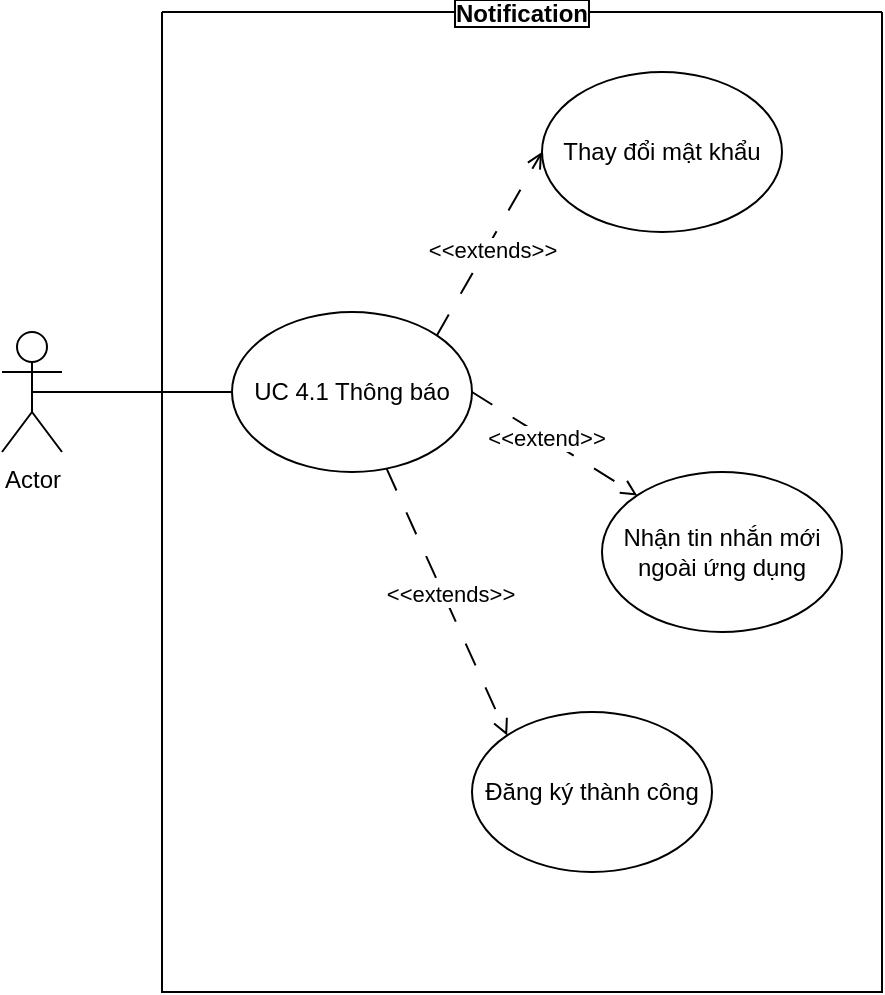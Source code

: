 <mxfile version="26.0.9">
  <diagram name="Page-1" id="KCE2GymwQ7eaOI1FGNmd">
    <mxGraphModel dx="1434" dy="836" grid="1" gridSize="10" guides="1" tooltips="1" connect="1" arrows="1" fold="1" page="1" pageScale="1" pageWidth="850" pageHeight="1100" math="0" shadow="0">
      <root>
        <mxCell id="0" />
        <mxCell id="1" parent="0" />
        <mxCell id="3Xoalq3VqeEcLa8LHWFX-5" style="rounded=0;orthogonalLoop=1;jettySize=auto;html=1;exitX=0.5;exitY=0.5;exitDx=0;exitDy=0;exitPerimeter=0;entryX=0;entryY=0.5;entryDx=0;entryDy=0;endArrow=none;startFill=0;" edge="1" parent="1" source="3Xoalq3VqeEcLa8LHWFX-1" target="3Xoalq3VqeEcLa8LHWFX-4">
          <mxGeometry relative="1" as="geometry" />
        </mxCell>
        <mxCell id="3Xoalq3VqeEcLa8LHWFX-1" value="Actor" style="shape=umlActor;verticalLabelPosition=bottom;verticalAlign=top;html=1;outlineConnect=0;" vertex="1" parent="1">
          <mxGeometry x="190" y="270" width="30" height="60" as="geometry" />
        </mxCell>
        <mxCell id="3Xoalq3VqeEcLa8LHWFX-2" value="Notification" style="swimlane;startSize=0;labelBackgroundColor=default;labelBorderColor=default;" vertex="1" parent="1">
          <mxGeometry x="270" y="110" width="360" height="490" as="geometry" />
        </mxCell>
        <mxCell id="3Xoalq3VqeEcLa8LHWFX-8" style="rounded=0;orthogonalLoop=1;jettySize=auto;html=1;exitX=1;exitY=0;exitDx=0;exitDy=0;entryX=0;entryY=0.5;entryDx=0;entryDy=0;dashed=1;dashPattern=12 12;endArrow=open;endFill=0;" edge="1" parent="3Xoalq3VqeEcLa8LHWFX-2" source="3Xoalq3VqeEcLa8LHWFX-4" target="3Xoalq3VqeEcLa8LHWFX-6">
          <mxGeometry relative="1" as="geometry" />
        </mxCell>
        <mxCell id="3Xoalq3VqeEcLa8LHWFX-11" value="&amp;lt;&amp;lt;extends&amp;gt;&amp;gt;" style="edgeLabel;html=1;align=center;verticalAlign=middle;resizable=0;points=[];" vertex="1" connectable="0" parent="3Xoalq3VqeEcLa8LHWFX-8">
          <mxGeometry x="-0.049" y="-2" relative="1" as="geometry">
            <mxPoint as="offset" />
          </mxGeometry>
        </mxCell>
        <mxCell id="3Xoalq3VqeEcLa8LHWFX-9" style="rounded=0;orthogonalLoop=1;jettySize=auto;html=1;exitX=1;exitY=0.5;exitDx=0;exitDy=0;entryX=0;entryY=0;entryDx=0;entryDy=0;dashed=1;dashPattern=12 12;endArrow=open;endFill=0;" edge="1" parent="3Xoalq3VqeEcLa8LHWFX-2" source="3Xoalq3VqeEcLa8LHWFX-4" target="3Xoalq3VqeEcLa8LHWFX-7">
          <mxGeometry relative="1" as="geometry" />
        </mxCell>
        <mxCell id="3Xoalq3VqeEcLa8LHWFX-10" value="&amp;lt;&amp;lt;extend&amp;gt;&amp;gt;" style="edgeLabel;html=1;align=center;verticalAlign=middle;resizable=0;points=[];" vertex="1" connectable="0" parent="3Xoalq3VqeEcLa8LHWFX-9">
          <mxGeometry x="-0.115" relative="1" as="geometry">
            <mxPoint as="offset" />
          </mxGeometry>
        </mxCell>
        <mxCell id="3Xoalq3VqeEcLa8LHWFX-13" style="rounded=0;orthogonalLoop=1;jettySize=auto;html=1;entryX=0;entryY=0;entryDx=0;entryDy=0;dashed=1;dashPattern=12 12;endArrow=open;endFill=0;" edge="1" parent="3Xoalq3VqeEcLa8LHWFX-2" source="3Xoalq3VqeEcLa8LHWFX-4" target="3Xoalq3VqeEcLa8LHWFX-12">
          <mxGeometry relative="1" as="geometry" />
        </mxCell>
        <mxCell id="3Xoalq3VqeEcLa8LHWFX-14" value="&amp;lt;&amp;lt;extends&amp;gt;&amp;gt;" style="edgeLabel;html=1;align=center;verticalAlign=middle;resizable=0;points=[];" vertex="1" connectable="0" parent="3Xoalq3VqeEcLa8LHWFX-13">
          <mxGeometry x="-0.041" y="3" relative="1" as="geometry">
            <mxPoint as="offset" />
          </mxGeometry>
        </mxCell>
        <mxCell id="3Xoalq3VqeEcLa8LHWFX-4" value="UC 4.1 Thông báo" style="ellipse;whiteSpace=wrap;html=1;" vertex="1" parent="3Xoalq3VqeEcLa8LHWFX-2">
          <mxGeometry x="35" y="150" width="120" height="80" as="geometry" />
        </mxCell>
        <mxCell id="3Xoalq3VqeEcLa8LHWFX-6" value="Thay đổi mật khẩu" style="ellipse;whiteSpace=wrap;html=1;" vertex="1" parent="3Xoalq3VqeEcLa8LHWFX-2">
          <mxGeometry x="190" y="30" width="120" height="80" as="geometry" />
        </mxCell>
        <mxCell id="3Xoalq3VqeEcLa8LHWFX-7" value="Nhận tin nhắn mới ngoài ứng dụng" style="ellipse;whiteSpace=wrap;html=1;" vertex="1" parent="3Xoalq3VqeEcLa8LHWFX-2">
          <mxGeometry x="220" y="230" width="120" height="80" as="geometry" />
        </mxCell>
        <mxCell id="3Xoalq3VqeEcLa8LHWFX-12" value="Đăng ký thành công" style="ellipse;whiteSpace=wrap;html=1;" vertex="1" parent="3Xoalq3VqeEcLa8LHWFX-2">
          <mxGeometry x="155" y="350" width="120" height="80" as="geometry" />
        </mxCell>
      </root>
    </mxGraphModel>
  </diagram>
</mxfile>
